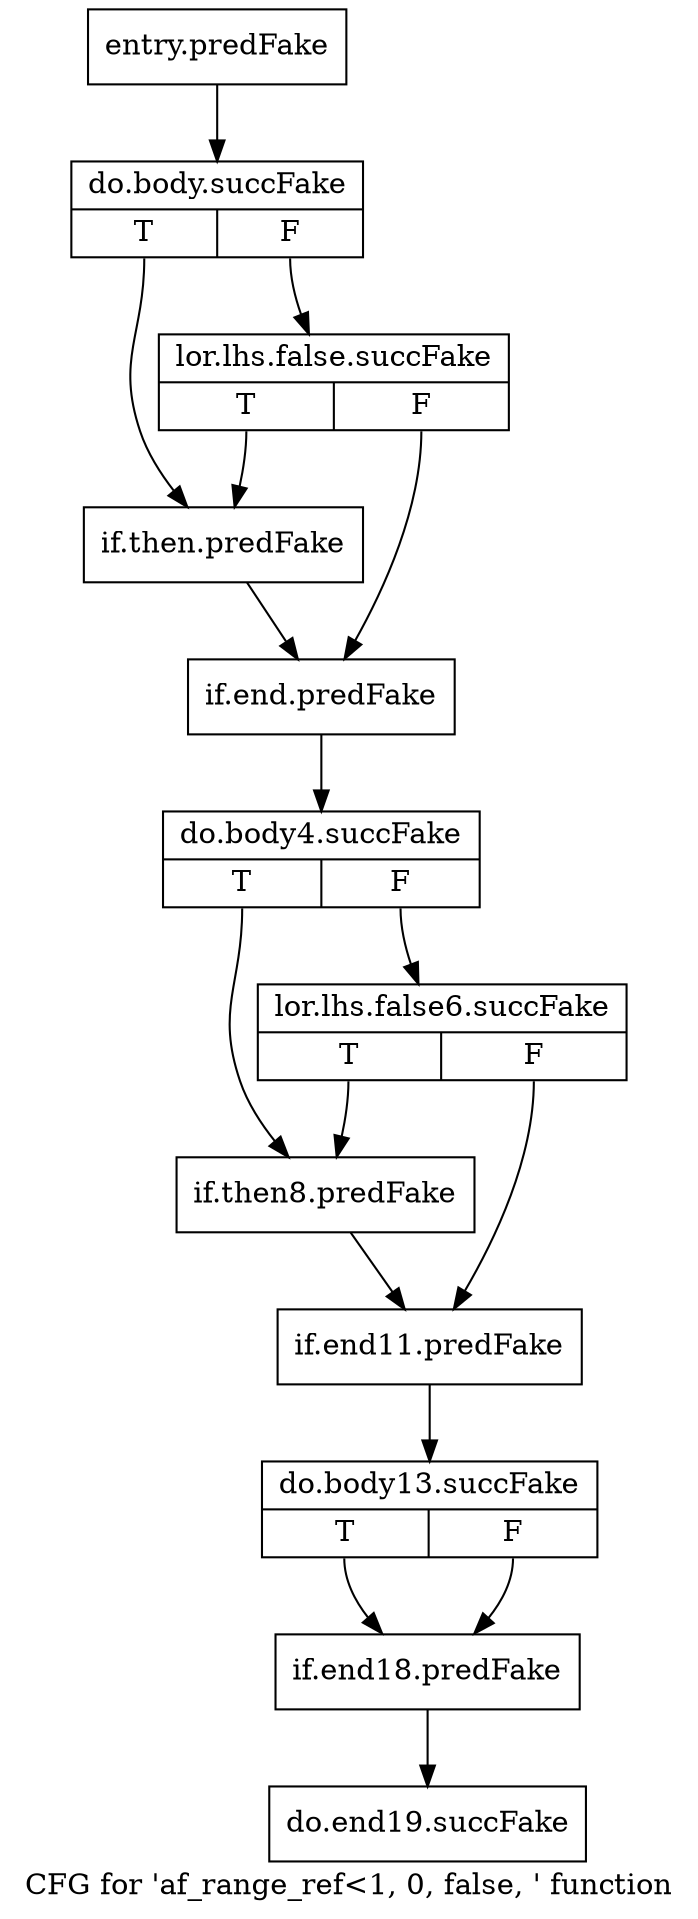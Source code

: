 digraph "CFG for 'af_range_ref\<1, 0, false, ' function" {
	label="CFG for 'af_range_ref\<1, 0, false, ' function";

	Node0x3b30880 [shape=record,filename="",linenumber="",label="{entry.predFake}"];
	Node0x3b30880 -> Node0x3e77630[ callList="" memoryops="" filename="/tools/Xilinx/Vitis_HLS/2022.1/include/ap_fixed_ref.h" execusionnum="0"];
	Node0x3e77630 [shape=record,filename="/tools/Xilinx/Vitis_HLS/2022.1/include/ap_fixed_ref.h",linenumber="281",label="{do.body.succFake|{<s0>T|<s1>F}}"];
	Node0x3e77630:s0 -> Node0x3b33800;
	Node0x3e77630:s1 -> Node0x3e77c00[ callList="" memoryops="" filename="/tools/Xilinx/Vitis_HLS/2022.1/include/ap_fixed_ref.h" execusionnum="0"];
	Node0x3e77c00 [shape=record,filename="/tools/Xilinx/Vitis_HLS/2022.1/include/ap_fixed_ref.h",linenumber="281",label="{lor.lhs.false.succFake|{<s0>T|<s1>F}}"];
	Node0x3e77c00:s0 -> Node0x3b33800;
	Node0x3e77c00:s1 -> Node0x3b33850;
	Node0x3b33800 [shape=record,filename="/tools/Xilinx/Vitis_HLS/2022.1/include/ap_fixed_ref.h",linenumber="281",label="{if.then.predFake}"];
	Node0x3b33800 -> Node0x3b33850[ callList="" memoryops="" filename="/tools/Xilinx/Vitis_HLS/2022.1/include/ap_fixed_ref.h" execusionnum="0"];
	Node0x3b33850 [shape=record,filename="/tools/Xilinx/Vitis_HLS/2022.1/include/ap_fixed_ref.h",linenumber="281",label="{if.end.predFake}"];
	Node0x3b33850 -> Node0x3e77e70[ callList="" memoryops="" filename="/tools/Xilinx/Vitis_HLS/2022.1/include/ap_fixed_ref.h" execusionnum="0"];
	Node0x3e77e70 [shape=record,filename="/tools/Xilinx/Vitis_HLS/2022.1/include/ap_fixed_ref.h",linenumber="284",label="{do.body4.succFake|{<s0>T|<s1>F}}"];
	Node0x3e77e70:s0 -> Node0x3b33990;
	Node0x3e77e70:s1 -> Node0x3e77f50[ callList="" memoryops="" filename="/tools/Xilinx/Vitis_HLS/2022.1/include/ap_fixed_ref.h" execusionnum="0"];
	Node0x3e77f50 [shape=record,filename="/tools/Xilinx/Vitis_HLS/2022.1/include/ap_fixed_ref.h",linenumber="284",label="{lor.lhs.false6.succFake|{<s0>T|<s1>F}}"];
	Node0x3e77f50:s0 -> Node0x3b33990;
	Node0x3e77f50:s1 -> Node0x3b339e0;
	Node0x3b33990 [shape=record,filename="/tools/Xilinx/Vitis_HLS/2022.1/include/ap_fixed_ref.h",linenumber="284",label="{if.then8.predFake}"];
	Node0x3b33990 -> Node0x3b339e0[ callList="" memoryops="" filename="/tools/Xilinx/Vitis_HLS/2022.1/include/ap_fixed_ref.h" execusionnum="0"];
	Node0x3b339e0 [shape=record,filename="/tools/Xilinx/Vitis_HLS/2022.1/include/ap_fixed_ref.h",linenumber="284",label="{if.end11.predFake}"];
	Node0x3b339e0 -> Node0x3e78520[ callList="" memoryops="" filename="/tools/Xilinx/Vitis_HLS/2022.1/include/ap_fixed_ref.h" execusionnum="0"];
	Node0x3e78520 [shape=record,filename="/tools/Xilinx/Vitis_HLS/2022.1/include/ap_fixed_ref.h",linenumber="286",label="{do.body13.succFake|{<s0>T|<s1>F}}"];
	Node0x3e78520:s0 -> Node0x3b33b20[ callList="" memoryops="" filename="/tools/Xilinx/Vitis_HLS/2022.1/include/ap_fixed_ref.h" execusionnum="0"];
	Node0x3e78520:s1 -> Node0x3b33b20;
	Node0x3b33b20 [shape=record,filename="/tools/Xilinx/Vitis_HLS/2022.1/include/ap_fixed_ref.h",linenumber="286",label="{if.end18.predFake}"];
	Node0x3b33b20 -> Node0x3b36e20[ callList="" memoryops="" filename="/tools/Xilinx/Vitis_HLS/2022.1/include/ap_fixed_ref.h" execusionnum="0"];
	Node0x3b36e20 [shape=record,filename="/tools/Xilinx/Vitis_HLS/2022.1/include/ap_fixed_ref.h",linenumber="288",label="{do.end19.succFake}"];
}
